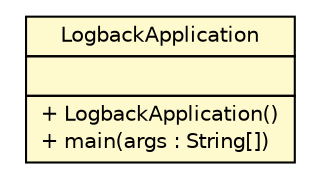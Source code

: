 #!/usr/local/bin/dot
#
# Class diagram 
# Generated by UMLGraph version R5_6-24-gf6e263 (http://www.umlgraph.org/)
#

digraph G {
	edge [fontname="Helvetica",fontsize=10,labelfontname="Helvetica",labelfontsize=10];
	node [fontname="Helvetica",fontsize=10,shape=plaintext];
	nodesep=0.25;
	ranksep=0.5;
	// logback.example.LogbackApplication
	c9 [label=<<table title="logback.example.LogbackApplication" border="0" cellborder="1" cellspacing="0" cellpadding="2" port="p" bgcolor="lemonChiffon" href="./LogbackApplication.html">
		<tr><td><table border="0" cellspacing="0" cellpadding="1">
<tr><td align="center" balign="center"> LogbackApplication </td></tr>
		</table></td></tr>
		<tr><td><table border="0" cellspacing="0" cellpadding="1">
<tr><td align="left" balign="left">  </td></tr>
		</table></td></tr>
		<tr><td><table border="0" cellspacing="0" cellpadding="1">
<tr><td align="left" balign="left"> + LogbackApplication() </td></tr>
<tr><td align="left" balign="left"> + main(args : String[]) </td></tr>
		</table></td></tr>
		</table>>, URL="./LogbackApplication.html", fontname="Helvetica", fontcolor="black", fontsize=10.0];
}

